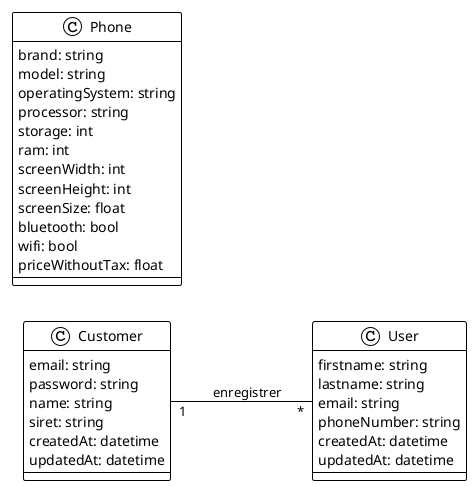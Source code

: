 @startuml

!theme plain
left to right direction

class Customer {
    email: string
    password: string
    name: string
    siret: string
    createdAt: datetime
    updatedAt: datetime
}

class User {
    firstname: string
    lastname: string
    email: string
    phoneNumber: string
    createdAt: datetime
    updatedAt: datetime
}

class Phone {
    brand: string
    model: string
    operatingSystem: string
    processor: string
    storage: int
    ram: int
    screenWidth: int
    screenHeight: int
    screenSize: float
    bluetooth: bool
    wifi: bool
    priceWithoutTax: float
}

Customer "1" -- "*" User : enregistrer

@enduml